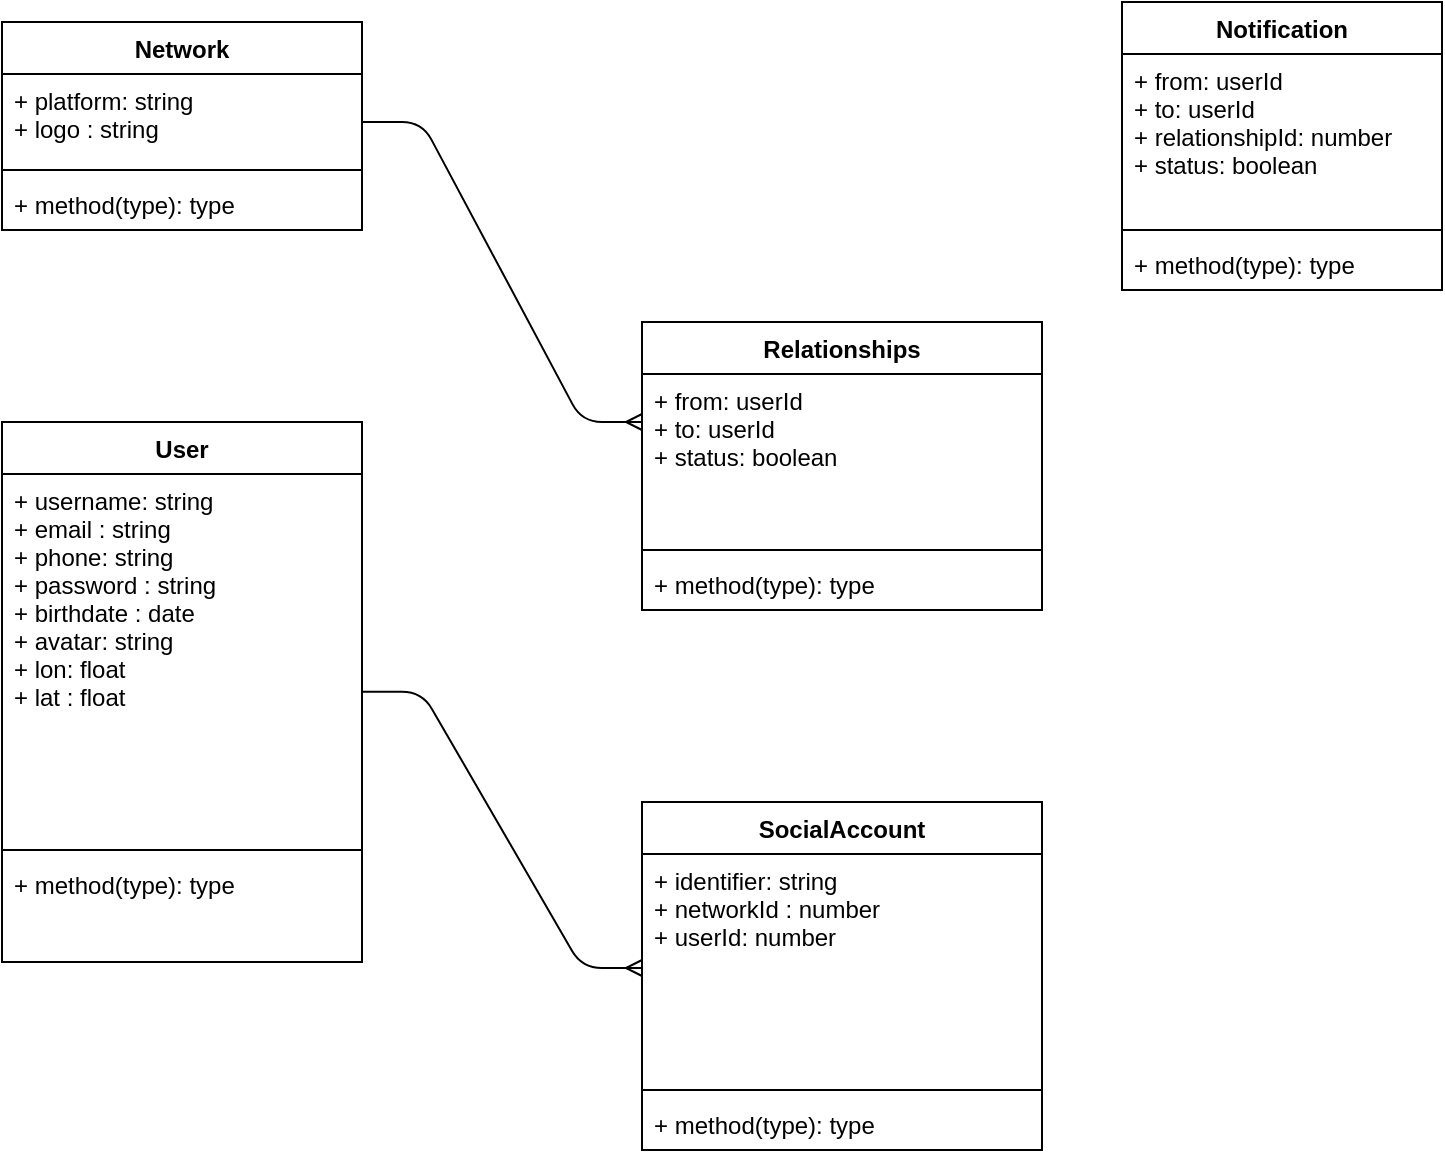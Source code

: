 <mxfile version="14.4.2" type="github">
  <diagram id="Mug0pGelg8B7DfXE1LOy" name="Page-1">
    <mxGraphModel dx="1422" dy="769" grid="1" gridSize="10" guides="1" tooltips="1" connect="1" arrows="1" fold="1" page="1" pageScale="1" pageWidth="850" pageHeight="1100" math="0" shadow="0">
      <root>
        <mxCell id="0" />
        <mxCell id="1" parent="0" />
        <mxCell id="fT1vzViWr6n6DPkHhAtO-1" value="User" style="swimlane;fontStyle=1;align=center;verticalAlign=top;childLayout=stackLayout;horizontal=1;startSize=26;horizontalStack=0;resizeParent=1;resizeParentMax=0;resizeLast=0;collapsible=1;marginBottom=0;" parent="1" vertex="1">
          <mxGeometry x="80" y="250" width="180" height="270" as="geometry" />
        </mxCell>
        <mxCell id="fT1vzViWr6n6DPkHhAtO-2" value="+ username: string&#xa;+ email : string&#xa;+ phone: string&#xa;+ password : string&#xa;+ birthdate : date&#xa;+ avatar: string&#xa;+ lon: float&#xa;+ lat : float" style="text;strokeColor=none;fillColor=none;align=left;verticalAlign=top;spacingLeft=4;spacingRight=4;overflow=hidden;rotatable=0;points=[[0,0.5],[1,0.5]];portConstraint=eastwest;" parent="fT1vzViWr6n6DPkHhAtO-1" vertex="1">
          <mxGeometry y="26" width="180" height="184" as="geometry" />
        </mxCell>
        <mxCell id="fT1vzViWr6n6DPkHhAtO-3" value="" style="line;strokeWidth=1;fillColor=none;align=left;verticalAlign=middle;spacingTop=-1;spacingLeft=3;spacingRight=3;rotatable=0;labelPosition=right;points=[];portConstraint=eastwest;" parent="fT1vzViWr6n6DPkHhAtO-1" vertex="1">
          <mxGeometry y="210" width="180" height="8" as="geometry" />
        </mxCell>
        <mxCell id="fT1vzViWr6n6DPkHhAtO-4" value="+ method(type): type" style="text;strokeColor=none;fillColor=none;align=left;verticalAlign=top;spacingLeft=4;spacingRight=4;overflow=hidden;rotatable=0;points=[[0,0.5],[1,0.5]];portConstraint=eastwest;" parent="fT1vzViWr6n6DPkHhAtO-1" vertex="1">
          <mxGeometry y="218" width="180" height="52" as="geometry" />
        </mxCell>
        <mxCell id="fT1vzViWr6n6DPkHhAtO-5" value="SocialAccount" style="swimlane;fontStyle=1;align=center;verticalAlign=top;childLayout=stackLayout;horizontal=1;startSize=26;horizontalStack=0;resizeParent=1;resizeParentMax=0;resizeLast=0;collapsible=1;marginBottom=0;" parent="1" vertex="1">
          <mxGeometry x="400" y="440" width="200" height="174" as="geometry" />
        </mxCell>
        <mxCell id="fT1vzViWr6n6DPkHhAtO-6" value="+ identifier: string&#xa;+ networkId : number&#xa;+ userId: number" style="text;strokeColor=none;fillColor=none;align=left;verticalAlign=top;spacingLeft=4;spacingRight=4;overflow=hidden;rotatable=0;points=[[0,0.5],[1,0.5]];portConstraint=eastwest;" parent="fT1vzViWr6n6DPkHhAtO-5" vertex="1">
          <mxGeometry y="26" width="200" height="114" as="geometry" />
        </mxCell>
        <mxCell id="fT1vzViWr6n6DPkHhAtO-7" value="" style="line;strokeWidth=1;fillColor=none;align=left;verticalAlign=middle;spacingTop=-1;spacingLeft=3;spacingRight=3;rotatable=0;labelPosition=right;points=[];portConstraint=eastwest;" parent="fT1vzViWr6n6DPkHhAtO-5" vertex="1">
          <mxGeometry y="140" width="200" height="8" as="geometry" />
        </mxCell>
        <mxCell id="fT1vzViWr6n6DPkHhAtO-8" value="+ method(type): type" style="text;strokeColor=none;fillColor=none;align=left;verticalAlign=top;spacingLeft=4;spacingRight=4;overflow=hidden;rotatable=0;points=[[0,0.5],[1,0.5]];portConstraint=eastwest;" parent="fT1vzViWr6n6DPkHhAtO-5" vertex="1">
          <mxGeometry y="148" width="200" height="26" as="geometry" />
        </mxCell>
        <mxCell id="fT1vzViWr6n6DPkHhAtO-9" value="Network" style="swimlane;fontStyle=1;align=center;verticalAlign=top;childLayout=stackLayout;horizontal=1;startSize=26;horizontalStack=0;resizeParent=1;resizeParentMax=0;resizeLast=0;collapsible=1;marginBottom=0;" parent="1" vertex="1">
          <mxGeometry x="80" y="50" width="180" height="104" as="geometry" />
        </mxCell>
        <mxCell id="fT1vzViWr6n6DPkHhAtO-10" value="+ platform: string&#xa;+ logo : string&#xa;" style="text;strokeColor=none;fillColor=none;align=left;verticalAlign=top;spacingLeft=4;spacingRight=4;overflow=hidden;rotatable=0;points=[[0,0.5],[1,0.5]];portConstraint=eastwest;" parent="fT1vzViWr6n6DPkHhAtO-9" vertex="1">
          <mxGeometry y="26" width="180" height="44" as="geometry" />
        </mxCell>
        <mxCell id="fT1vzViWr6n6DPkHhAtO-11" value="" style="line;strokeWidth=1;fillColor=none;align=left;verticalAlign=middle;spacingTop=-1;spacingLeft=3;spacingRight=3;rotatable=0;labelPosition=right;points=[];portConstraint=eastwest;" parent="fT1vzViWr6n6DPkHhAtO-9" vertex="1">
          <mxGeometry y="70" width="180" height="8" as="geometry" />
        </mxCell>
        <mxCell id="fT1vzViWr6n6DPkHhAtO-12" value="+ method(type): type" style="text;strokeColor=none;fillColor=none;align=left;verticalAlign=top;spacingLeft=4;spacingRight=4;overflow=hidden;rotatable=0;points=[[0,0.5],[1,0.5]];portConstraint=eastwest;" parent="fT1vzViWr6n6DPkHhAtO-9" vertex="1">
          <mxGeometry y="78" width="180" height="26" as="geometry" />
        </mxCell>
        <mxCell id="fT1vzViWr6n6DPkHhAtO-13" value="Relationships" style="swimlane;fontStyle=1;align=center;verticalAlign=top;childLayout=stackLayout;horizontal=1;startSize=26;horizontalStack=0;resizeParent=1;resizeParentMax=0;resizeLast=0;collapsible=1;marginBottom=0;" parent="1" vertex="1">
          <mxGeometry x="400" y="200" width="200" height="144" as="geometry" />
        </mxCell>
        <mxCell id="fT1vzViWr6n6DPkHhAtO-14" value="+ from: userId&#xa;+ to: userId&#xa;+ status: boolean" style="text;strokeColor=none;fillColor=none;align=left;verticalAlign=top;spacingLeft=4;spacingRight=4;overflow=hidden;rotatable=0;points=[[0,0.5],[1,0.5]];portConstraint=eastwest;" parent="fT1vzViWr6n6DPkHhAtO-13" vertex="1">
          <mxGeometry y="26" width="200" height="84" as="geometry" />
        </mxCell>
        <mxCell id="fT1vzViWr6n6DPkHhAtO-15" value="" style="line;strokeWidth=1;fillColor=none;align=left;verticalAlign=middle;spacingTop=-1;spacingLeft=3;spacingRight=3;rotatable=0;labelPosition=right;points=[];portConstraint=eastwest;" parent="fT1vzViWr6n6DPkHhAtO-13" vertex="1">
          <mxGeometry y="110" width="200" height="8" as="geometry" />
        </mxCell>
        <mxCell id="fT1vzViWr6n6DPkHhAtO-16" value="+ method(type): type" style="text;strokeColor=none;fillColor=none;align=left;verticalAlign=top;spacingLeft=4;spacingRight=4;overflow=hidden;rotatable=0;points=[[0,0.5],[1,0.5]];portConstraint=eastwest;" parent="fT1vzViWr6n6DPkHhAtO-13" vertex="1">
          <mxGeometry y="118" width="200" height="26" as="geometry" />
        </mxCell>
        <mxCell id="fT1vzViWr6n6DPkHhAtO-17" value="Notification" style="swimlane;fontStyle=1;align=center;verticalAlign=top;childLayout=stackLayout;horizontal=1;startSize=26;horizontalStack=0;resizeParent=1;resizeParentMax=0;resizeLast=0;collapsible=1;marginBottom=0;" parent="1" vertex="1">
          <mxGeometry x="640" y="40" width="160" height="144" as="geometry" />
        </mxCell>
        <mxCell id="fT1vzViWr6n6DPkHhAtO-18" value="+ from: userId&#xa;+ to: userId&#xa;+ relationshipId: number&#xa;+ status: boolean" style="text;strokeColor=none;fillColor=none;align=left;verticalAlign=top;spacingLeft=4;spacingRight=4;overflow=hidden;rotatable=0;points=[[0,0.5],[1,0.5]];portConstraint=eastwest;" parent="fT1vzViWr6n6DPkHhAtO-17" vertex="1">
          <mxGeometry y="26" width="160" height="84" as="geometry" />
        </mxCell>
        <mxCell id="fT1vzViWr6n6DPkHhAtO-19" value="" style="line;strokeWidth=1;fillColor=none;align=left;verticalAlign=middle;spacingTop=-1;spacingLeft=3;spacingRight=3;rotatable=0;labelPosition=right;points=[];portConstraint=eastwest;" parent="fT1vzViWr6n6DPkHhAtO-17" vertex="1">
          <mxGeometry y="110" width="160" height="8" as="geometry" />
        </mxCell>
        <mxCell id="fT1vzViWr6n6DPkHhAtO-20" value="+ method(type): type" style="text;strokeColor=none;fillColor=none;align=left;verticalAlign=top;spacingLeft=4;spacingRight=4;overflow=hidden;rotatable=0;points=[[0,0.5],[1,0.5]];portConstraint=eastwest;" parent="fT1vzViWr6n6DPkHhAtO-17" vertex="1">
          <mxGeometry y="118" width="160" height="26" as="geometry" />
        </mxCell>
        <mxCell id="6ev2js1aMyy8YJKUwDyO-6" value="" style="edgeStyle=entityRelationEdgeStyle;fontSize=12;html=1;endArrow=ERmany;exitX=1;exitY=0.592;exitDx=0;exitDy=0;exitPerimeter=0;entryX=0;entryY=0.5;entryDx=0;entryDy=0;" edge="1" parent="1" source="fT1vzViWr6n6DPkHhAtO-2" target="fT1vzViWr6n6DPkHhAtO-6">
          <mxGeometry width="100" height="100" relative="1" as="geometry">
            <mxPoint x="370" y="750" as="sourcePoint" />
            <mxPoint x="470" y="650" as="targetPoint" />
          </mxGeometry>
        </mxCell>
        <mxCell id="6ev2js1aMyy8YJKUwDyO-7" value="" style="edgeStyle=entityRelationEdgeStyle;fontSize=12;html=1;endArrow=ERmany;" edge="1" parent="1">
          <mxGeometry width="100" height="100" relative="1" as="geometry">
            <mxPoint x="260" y="100" as="sourcePoint" />
            <mxPoint x="400" y="250" as="targetPoint" />
          </mxGeometry>
        </mxCell>
      </root>
    </mxGraphModel>
  </diagram>
</mxfile>
